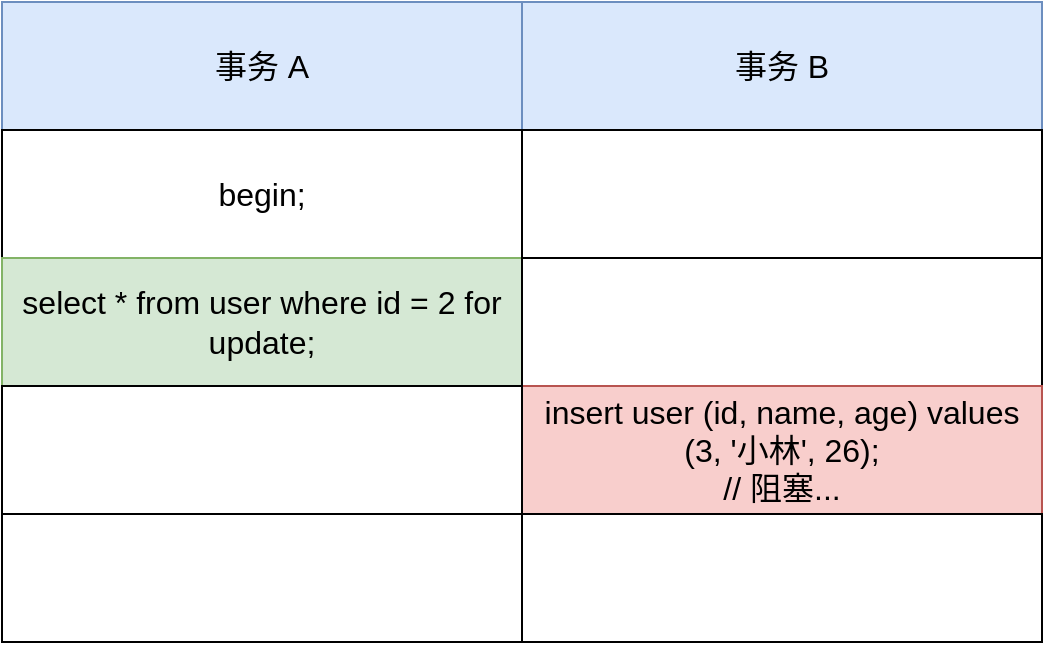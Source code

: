 <mxfile version="20.5.3" type="github">
  <diagram id="ynUCYJEwDXV2ICBMJQwH" name="第 1 页">
    <mxGraphModel dx="1426" dy="743" grid="1" gridSize="10" guides="1" tooltips="1" connect="1" arrows="1" fold="1" page="1" pageScale="1" pageWidth="827" pageHeight="1169" math="0" shadow="0">
      <root>
        <mxCell id="0" />
        <mxCell id="1" parent="0" />
        <mxCell id="hnk9L7wkyQKLnpYL89Tx-17" value="" style="group" vertex="1" connectable="0" parent="1">
          <mxGeometry x="120" y="160" width="520" height="320" as="geometry" />
        </mxCell>
        <mxCell id="hnk9L7wkyQKLnpYL89Tx-2" value="事务 A" style="rounded=0;whiteSpace=wrap;html=1;fillColor=#dae8fc;strokeColor=#6c8ebf;fontSize=16;container=0;" vertex="1" parent="hnk9L7wkyQKLnpYL89Tx-17">
          <mxGeometry width="260" height="64" as="geometry" />
        </mxCell>
        <mxCell id="hnk9L7wkyQKLnpYL89Tx-3" value="事务 B" style="rounded=0;whiteSpace=wrap;html=1;fillColor=#dae8fc;strokeColor=#6c8ebf;fontSize=16;container=0;" vertex="1" parent="hnk9L7wkyQKLnpYL89Tx-17">
          <mxGeometry x="260" width="260" height="64" as="geometry" />
        </mxCell>
        <mxCell id="hnk9L7wkyQKLnpYL89Tx-5" value="&lt;div style=&quot;font-size: 16px;&quot;&gt;begin;&lt;/div&gt;" style="rounded=0;whiteSpace=wrap;html=1;fontSize=16;container=0;" vertex="1" parent="hnk9L7wkyQKLnpYL89Tx-17">
          <mxGeometry y="64" width="260" height="64" as="geometry" />
        </mxCell>
        <mxCell id="hnk9L7wkyQKLnpYL89Tx-6" value="&lt;div style=&quot;font-size: 16px;&quot;&gt;&lt;span style=&quot;background-color: initial; font-size: 16px;&quot;&gt;select * from user where id = 2 for update;&lt;/span&gt;&lt;br style=&quot;font-size: 16px;&quot;&gt;&lt;/div&gt;" style="rounded=0;whiteSpace=wrap;html=1;fillColor=#d5e8d4;strokeColor=#82b366;fontSize=16;container=0;" vertex="1" parent="hnk9L7wkyQKLnpYL89Tx-17">
          <mxGeometry y="128" width="260" height="64" as="geometry" />
        </mxCell>
        <mxCell id="hnk9L7wkyQKLnpYL89Tx-7" value="" style="rounded=0;whiteSpace=wrap;html=1;fontSize=16;container=0;" vertex="1" parent="hnk9L7wkyQKLnpYL89Tx-17">
          <mxGeometry x="260" y="64" width="260" height="64" as="geometry" />
        </mxCell>
        <mxCell id="hnk9L7wkyQKLnpYL89Tx-9" value="" style="rounded=0;whiteSpace=wrap;html=1;fontSize=16;container=0;" vertex="1" parent="hnk9L7wkyQKLnpYL89Tx-17">
          <mxGeometry x="260" y="128" width="260" height="64" as="geometry" />
        </mxCell>
        <mxCell id="hnk9L7wkyQKLnpYL89Tx-11" value="insert user (id, name, age) values (3, &#39;小林&#39;, 26);&lt;br&gt;// 阻塞..." style="rounded=0;whiteSpace=wrap;html=1;fillColor=#f8cecc;strokeColor=#b85450;fontSize=16;container=0;" vertex="1" parent="hnk9L7wkyQKLnpYL89Tx-17">
          <mxGeometry x="260" y="192" width="260" height="64" as="geometry" />
        </mxCell>
        <mxCell id="hnk9L7wkyQKLnpYL89Tx-14" value="" style="rounded=0;whiteSpace=wrap;html=1;fontSize=16;container=0;" vertex="1" parent="hnk9L7wkyQKLnpYL89Tx-17">
          <mxGeometry y="192" width="260" height="64" as="geometry" />
        </mxCell>
        <mxCell id="hnk9L7wkyQKLnpYL89Tx-15" value="" style="rounded=0;whiteSpace=wrap;html=1;fontSize=16;container=0;" vertex="1" parent="hnk9L7wkyQKLnpYL89Tx-17">
          <mxGeometry x="260" y="256" width="260" height="64" as="geometry" />
        </mxCell>
        <mxCell id="hnk9L7wkyQKLnpYL89Tx-16" value="" style="rounded=0;whiteSpace=wrap;html=1;fontSize=16;container=0;" vertex="1" parent="hnk9L7wkyQKLnpYL89Tx-17">
          <mxGeometry y="256" width="260" height="64" as="geometry" />
        </mxCell>
      </root>
    </mxGraphModel>
  </diagram>
</mxfile>
